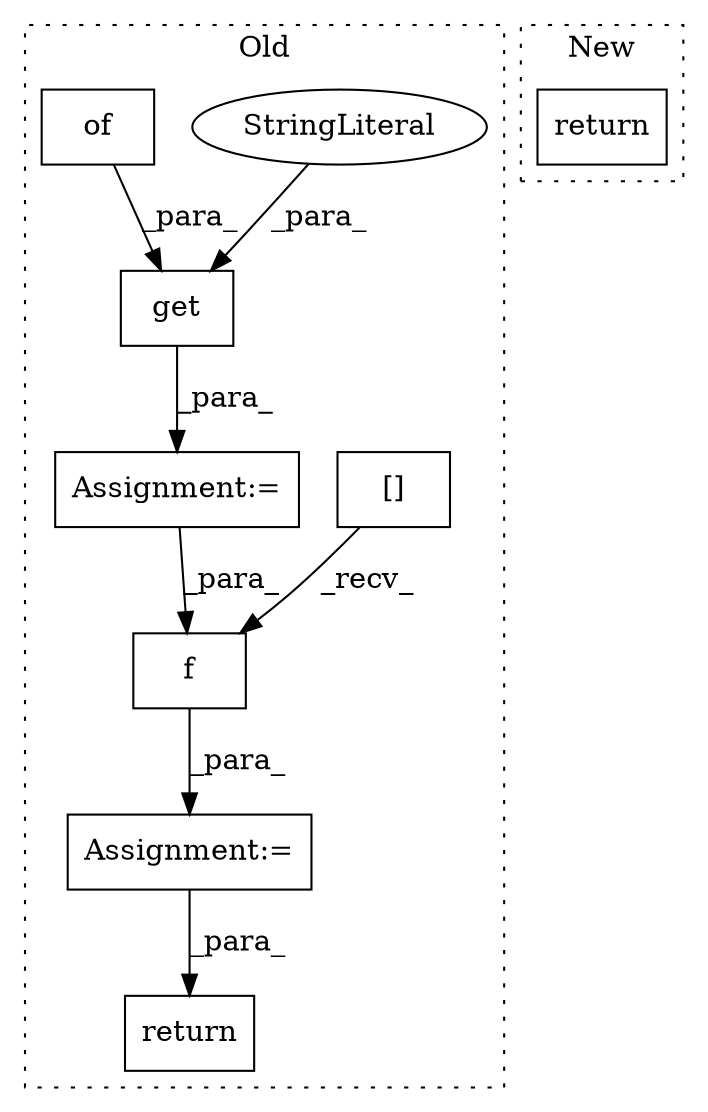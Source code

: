 digraph G {
subgraph cluster0 {
1 [label="get" a="32" s="1222,1243" l="4,1" shape="box"];
3 [label="f" a="32" s="1394,1456" l="2,1" shape="box"];
4 [label="[]" a="2" s="1352,1392" l="23,1" shape="box"];
5 [label="StringLiteral" a="45" s="1226" l="8" shape="ellipse"];
6 [label="of" a="32" s="1239" l="4" shape="box"];
7 [label="Assignment:=" a="7" s="1351" l="1" shape="box"];
8 [label="Assignment:=" a="7" s="1192" l="1" shape="box"];
9 [label="return" a="41" s="1463" l="7" shape="box"];
label = "Old";
style="dotted";
}
subgraph cluster1 {
2 [label="return" a="41" s="1638" l="7" shape="box"];
label = "New";
style="dotted";
}
1 -> 8 [label="_para_"];
3 -> 7 [label="_para_"];
4 -> 3 [label="_recv_"];
5 -> 1 [label="_para_"];
6 -> 1 [label="_para_"];
7 -> 9 [label="_para_"];
8 -> 3 [label="_para_"];
}